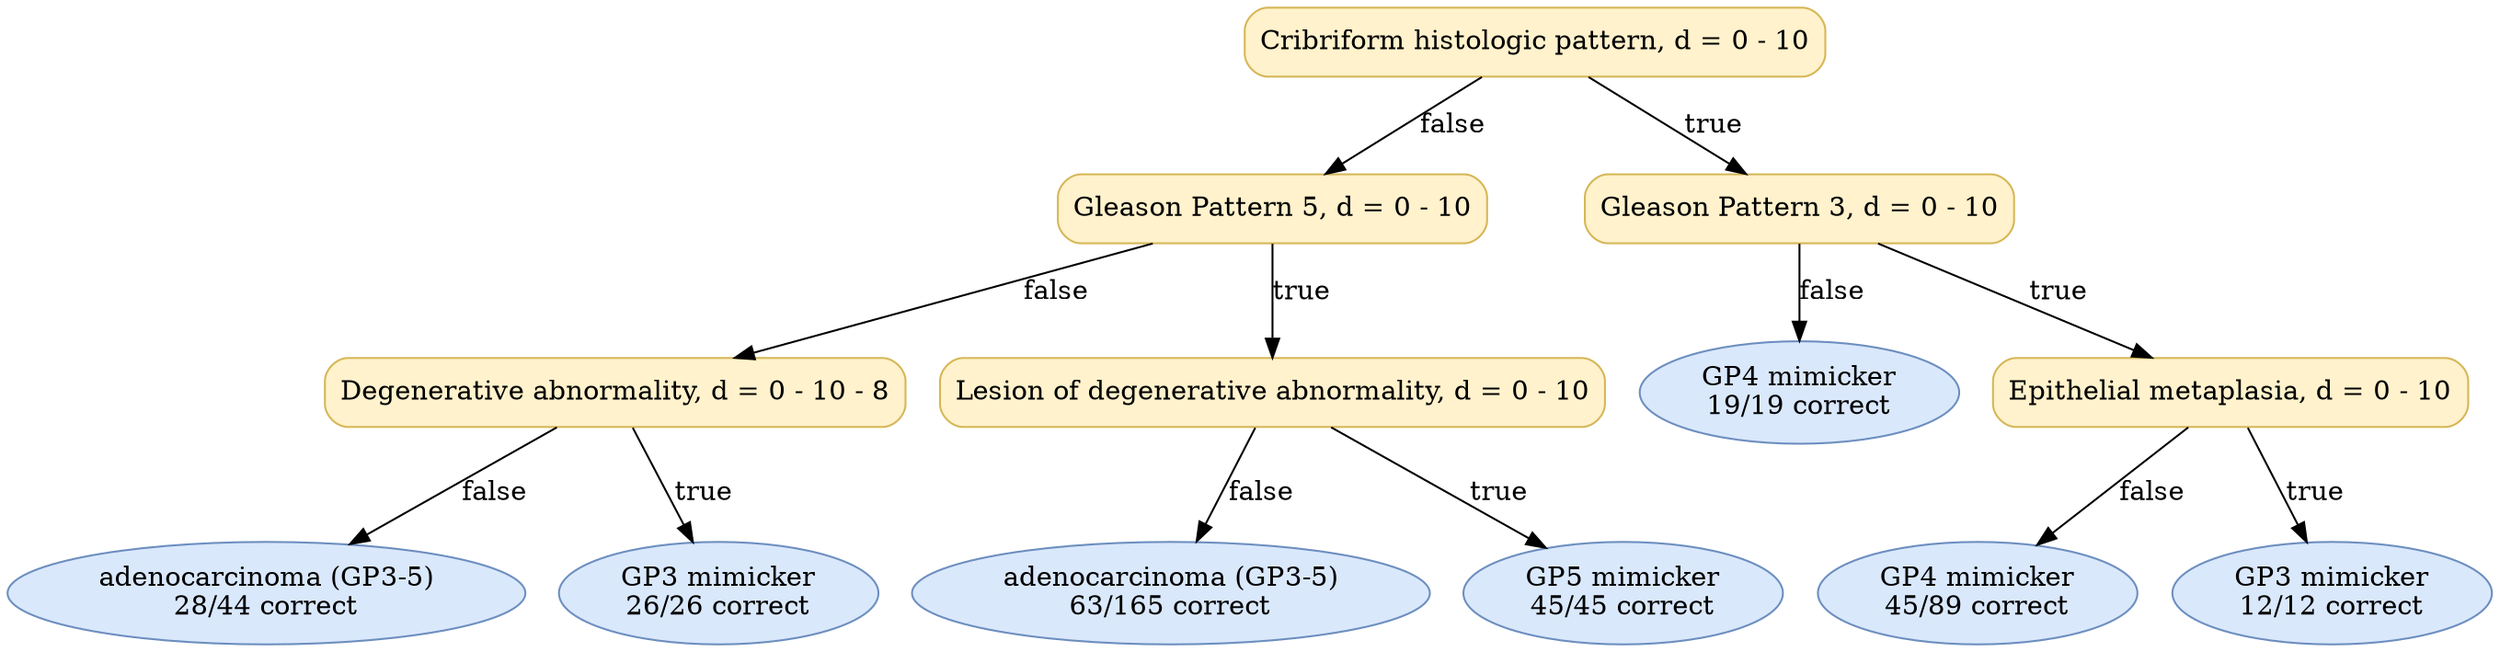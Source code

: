 digraph "DT" {
fontname="Times-Roman";
label="";
node [fontname="Times-Roman"];
Node1 [color="#D6B656", fillcolor="#FFF2CC", label="Cribriform histologic pattern, d = 0 - 10", shape="box", style="rounded,filled"];
Node2 [color="#D6B656", fillcolor="#FFF2CC", label="Gleason Pattern 5, d = 0 - 10", shape="box", style="rounded,filled"];
Node3 [color="#D6B656", fillcolor="#FFF2CC", label="Degenerative abnormality, d = 0 - 10 - 8", shape="box", style="rounded,filled"];
Node4 [color="#6C8EBF", fillcolor="#DAE8FC", label=<adenocarcinoma (GP3-5)<br/>28/44 correct>, shape="ellipse", style="rounded,filled"];
Node5 [color="#6C8EBF", fillcolor="#DAE8FC", label=<GP3 mimicker<br/>26/26 correct>, shape="ellipse", style="rounded,filled"];
Node6 [color="#D6B656", fillcolor="#FFF2CC", label="Lesion of degenerative abnormality, d = 0 - 10", shape="box", style="rounded,filled"];
Node7 [color="#6C8EBF", fillcolor="#DAE8FC", label=<adenocarcinoma (GP3-5)<br/>63/165 correct>, shape="ellipse", style="rounded,filled"];
Node8 [color="#6C8EBF", fillcolor="#DAE8FC", label=<GP5 mimicker<br/>45/45 correct>, shape="ellipse", style="rounded,filled"];
Node9 [color="#D6B656", fillcolor="#FFF2CC", label="Gleason Pattern 3, d = 0 - 10", shape="box", style="rounded,filled"];
Node10 [color="#6C8EBF", fillcolor="#DAE8FC", label=<GP4 mimicker<br/>19/19 correct>, shape="ellipse", style="rounded,filled"];
Node11 [color="#D6B656", fillcolor="#FFF2CC", label="Epithelial metaplasia, d = 0 - 10", shape="box", style="rounded,filled"];
Node12 [color="#6C8EBF", fillcolor="#DAE8FC", label=<GP4 mimicker<br/>45/89 correct>, shape="ellipse", style="rounded,filled"];
Node13 [color="#6C8EBF", fillcolor="#DAE8FC", label=<GP3 mimicker<br/>12/12 correct>, shape="ellipse", style="rounded,filled"];
Node1 -> Node2  [key=0, label="false"];
Node1 -> Node9  [key=0, label="true"];
Node2 -> Node3  [key=0, label="false"];
Node2 -> Node6  [key=0, label="true"];
Node3 -> Node4  [key=0, label="false"];
Node3 -> Node5  [key=0, label="true"];
Node6 -> Node7  [key=0, label="false"];
Node6 -> Node8  [key=0, label="true"];
Node9 -> Node10  [key=0, label="false"];
Node9 -> Node11  [key=0, label="true"];
Node11 -> Node12  [key=0, label="false"];
Node11 -> Node13  [key=0, label="true"];
}
